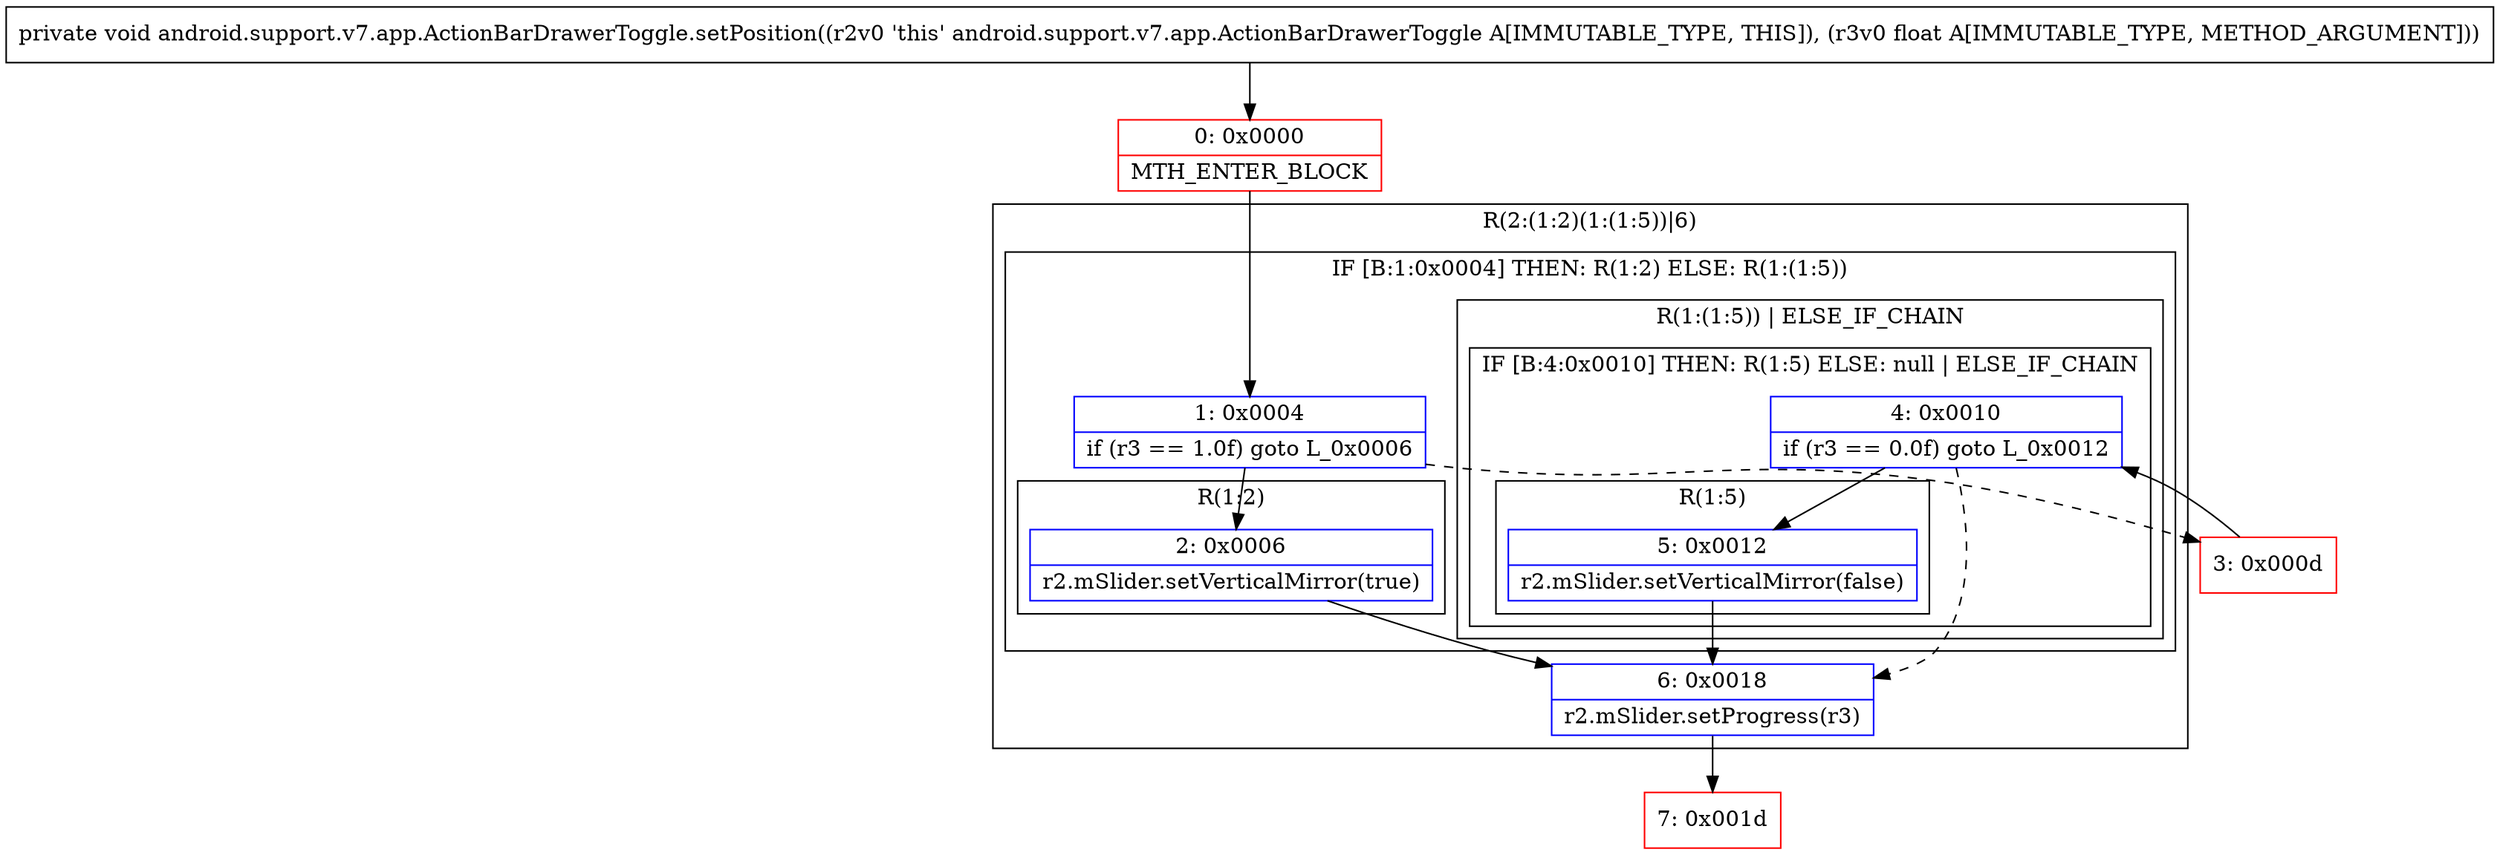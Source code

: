 digraph "CFG forandroid.support.v7.app.ActionBarDrawerToggle.setPosition(F)V" {
subgraph cluster_Region_469978432 {
label = "R(2:(1:2)(1:(1:5))|6)";
node [shape=record,color=blue];
subgraph cluster_IfRegion_422703627 {
label = "IF [B:1:0x0004] THEN: R(1:2) ELSE: R(1:(1:5))";
node [shape=record,color=blue];
Node_1 [shape=record,label="{1\:\ 0x0004|if (r3 == 1.0f) goto L_0x0006\l}"];
subgraph cluster_Region_587974914 {
label = "R(1:2)";
node [shape=record,color=blue];
Node_2 [shape=record,label="{2\:\ 0x0006|r2.mSlider.setVerticalMirror(true)\l}"];
}
subgraph cluster_Region_2116164726 {
label = "R(1:(1:5)) | ELSE_IF_CHAIN\l";
node [shape=record,color=blue];
subgraph cluster_IfRegion_2026710975 {
label = "IF [B:4:0x0010] THEN: R(1:5) ELSE: null | ELSE_IF_CHAIN\l";
node [shape=record,color=blue];
Node_4 [shape=record,label="{4\:\ 0x0010|if (r3 == 0.0f) goto L_0x0012\l}"];
subgraph cluster_Region_1853498119 {
label = "R(1:5)";
node [shape=record,color=blue];
Node_5 [shape=record,label="{5\:\ 0x0012|r2.mSlider.setVerticalMirror(false)\l}"];
}
}
}
}
Node_6 [shape=record,label="{6\:\ 0x0018|r2.mSlider.setProgress(r3)\l}"];
}
Node_0 [shape=record,color=red,label="{0\:\ 0x0000|MTH_ENTER_BLOCK\l}"];
Node_3 [shape=record,color=red,label="{3\:\ 0x000d}"];
Node_7 [shape=record,color=red,label="{7\:\ 0x001d}"];
MethodNode[shape=record,label="{private void android.support.v7.app.ActionBarDrawerToggle.setPosition((r2v0 'this' android.support.v7.app.ActionBarDrawerToggle A[IMMUTABLE_TYPE, THIS]), (r3v0 float A[IMMUTABLE_TYPE, METHOD_ARGUMENT])) }"];
MethodNode -> Node_0;
Node_1 -> Node_2;
Node_1 -> Node_3[style=dashed];
Node_2 -> Node_6;
Node_4 -> Node_5;
Node_4 -> Node_6[style=dashed];
Node_5 -> Node_6;
Node_6 -> Node_7;
Node_0 -> Node_1;
Node_3 -> Node_4;
}


